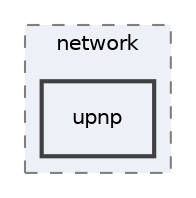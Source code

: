 digraph "upnp"
{
 // INTERACTIVE_SVG=YES
 // LATEX_PDF_SIZE
  edge [fontname="Helvetica",fontsize="10",labelfontname="Helvetica",labelfontsize="10"];
  node [fontname="Helvetica",fontsize="10",shape=record];
  compound=true
  subgraph clusterdir_fc4c7f03e1a69a98c370fae55a743828 {
    graph [ bgcolor="#edf0f7", pencolor="grey50", style="filled,dashed,", label="network", fontname="Helvetica", fontsize="10", URL="dir_fc4c7f03e1a69a98c370fae55a743828.html"]
  dir_b71e33e96de5f3096d0f4a1849cf9e42 [shape=box, label="upnp", style="filled,bold,", fillcolor="#edf0f7", color="grey25", URL="dir_b71e33e96de5f3096d0f4a1849cf9e42.html"];
  }
}
